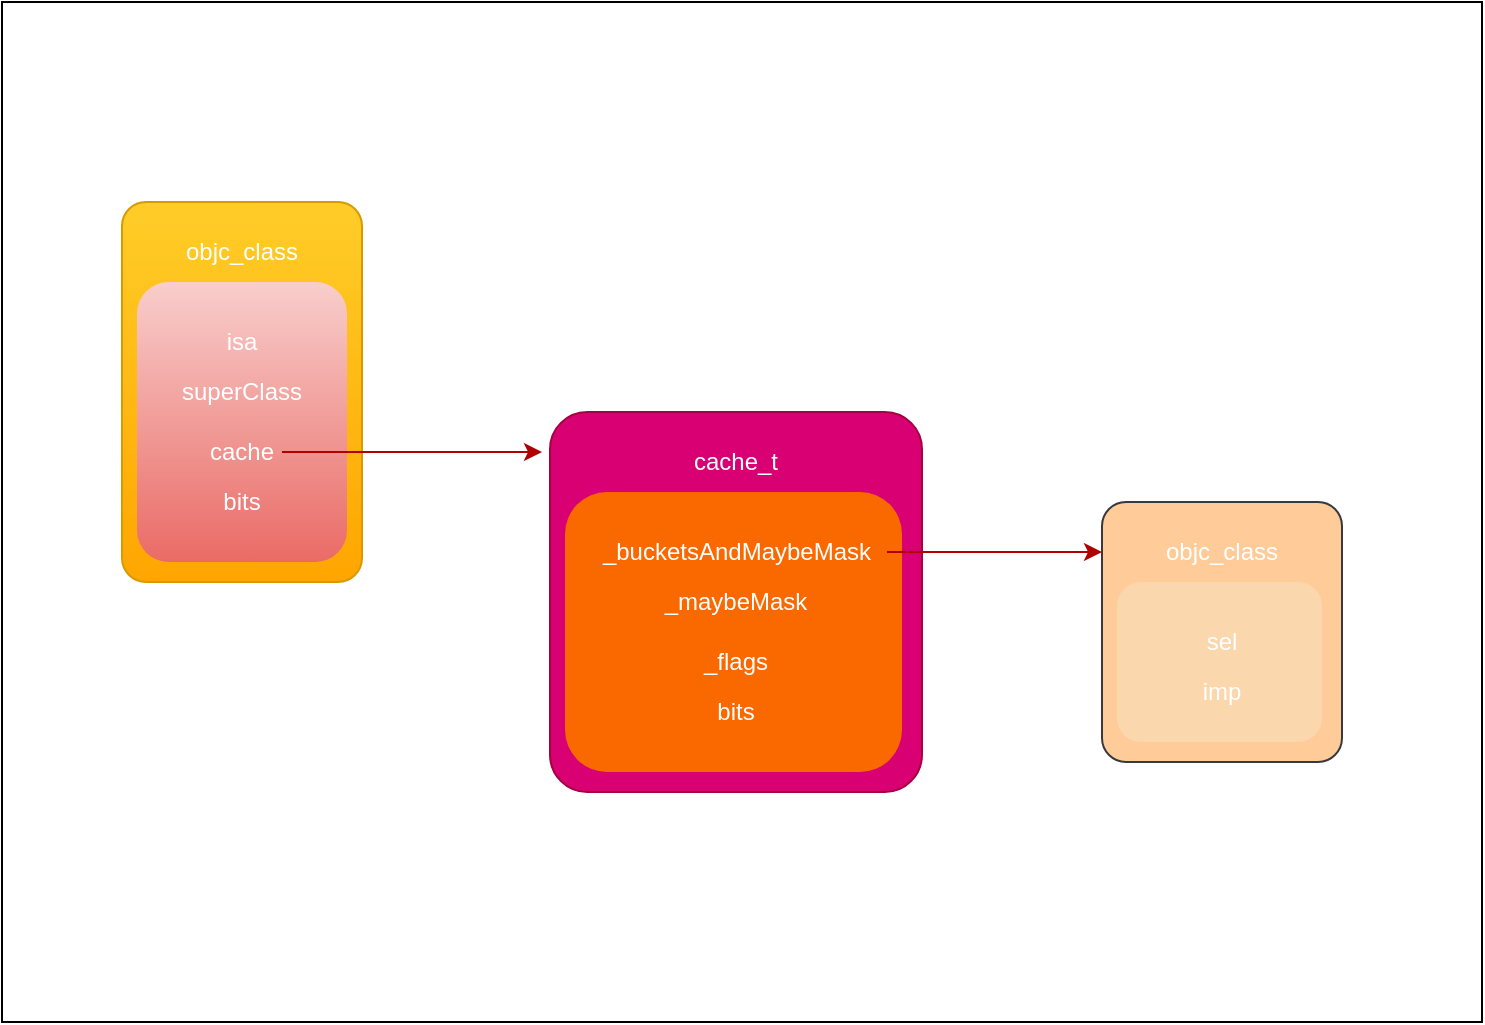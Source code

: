 <mxfile version="16.4.7" type="github">
  <diagram id="GWe7Bkh_3yiA04J57Kds" name="Page-1">
    <mxGraphModel dx="2019" dy="1224" grid="1" gridSize="10" guides="1" tooltips="1" connect="1" arrows="1" fold="1" page="1" pageScale="1" pageWidth="827" pageHeight="1169" math="0" shadow="0">
      <root>
        <mxCell id="0" />
        <mxCell id="1" parent="0" />
        <mxCell id="cwMvu9VMHTUKVl1rPx6v-28" value="" style="rounded=0;whiteSpace=wrap;html=1;fontColor=#ffffff;fillColor=default;" vertex="1" parent="1">
          <mxGeometry x="20" y="110" width="740" height="510" as="geometry" />
        </mxCell>
        <mxCell id="cwMvu9VMHTUKVl1rPx6v-1" value="" style="rounded=1;whiteSpace=wrap;html=1;fillColor=#ffcd28;strokeColor=#d79b00;gradientColor=#ffa500;arcSize=10;" vertex="1" parent="1">
          <mxGeometry x="80" y="210" width="120" height="190" as="geometry" />
        </mxCell>
        <mxCell id="cwMvu9VMHTUKVl1rPx6v-2" value="&lt;font color=&quot;#ffffff&quot;&gt;objc_class&lt;/font&gt;" style="text;html=1;align=center;verticalAlign=middle;whiteSpace=wrap;rounded=0;" vertex="1" parent="1">
          <mxGeometry x="110" y="220" width="60" height="30" as="geometry" />
        </mxCell>
        <mxCell id="cwMvu9VMHTUKVl1rPx6v-3" value="" style="rounded=1;whiteSpace=wrap;html=1;fillColor=#f8cecc;strokeColor=none;gradientColor=#ea6b66;" vertex="1" parent="1">
          <mxGeometry x="87.5" y="250" width="105" height="140" as="geometry" />
        </mxCell>
        <mxCell id="cwMvu9VMHTUKVl1rPx6v-4" value="&lt;font color=&quot;#ffffff&quot;&gt;isa&lt;/font&gt;" style="text;html=1;strokeColor=none;fillColor=none;align=center;verticalAlign=middle;whiteSpace=wrap;rounded=0;" vertex="1" parent="1">
          <mxGeometry x="110" y="270" width="60" height="20" as="geometry" />
        </mxCell>
        <mxCell id="cwMvu9VMHTUKVl1rPx6v-5" value="&lt;font color=&quot;#ffffff&quot;&gt;superClass&lt;/font&gt;" style="text;html=1;strokeColor=none;fillColor=none;align=center;verticalAlign=middle;whiteSpace=wrap;rounded=0;" vertex="1" parent="1">
          <mxGeometry x="110" y="295" width="60" height="20" as="geometry" />
        </mxCell>
        <mxCell id="cwMvu9VMHTUKVl1rPx6v-6" value="&lt;font color=&quot;#ffffff&quot;&gt;cache&lt;/font&gt;" style="text;html=1;strokeColor=none;fillColor=none;align=center;verticalAlign=middle;whiteSpace=wrap;rounded=0;" vertex="1" parent="1">
          <mxGeometry x="110" y="330" width="60" height="10" as="geometry" />
        </mxCell>
        <mxCell id="cwMvu9VMHTUKVl1rPx6v-7" value="&lt;font color=&quot;#ffffff&quot;&gt;bits&lt;/font&gt;" style="text;html=1;strokeColor=none;fillColor=none;align=center;verticalAlign=middle;whiteSpace=wrap;rounded=0;" vertex="1" parent="1">
          <mxGeometry x="110" y="350" width="60" height="20" as="geometry" />
        </mxCell>
        <mxCell id="cwMvu9VMHTUKVl1rPx6v-9" value="" style="rounded=1;whiteSpace=wrap;html=1;fillColor=#d80073;strokeColor=#A50040;arcSize=10;fontColor=#ffffff;" vertex="1" parent="1">
          <mxGeometry x="294" y="315" width="186" height="190" as="geometry" />
        </mxCell>
        <mxCell id="cwMvu9VMHTUKVl1rPx6v-17" value="" style="edgeStyle=orthogonalEdgeStyle;rounded=0;orthogonalLoop=1;jettySize=auto;html=1;fontColor=#ffffff;" edge="1" parent="1" source="cwMvu9VMHTUKVl1rPx6v-10" target="cwMvu9VMHTUKVl1rPx6v-11">
          <mxGeometry relative="1" as="geometry" />
        </mxCell>
        <mxCell id="cwMvu9VMHTUKVl1rPx6v-10" value="&lt;font color=&quot;#ffffff&quot;&gt;cache_t&lt;/font&gt;" style="text;html=1;align=center;verticalAlign=middle;whiteSpace=wrap;rounded=0;" vertex="1" parent="1">
          <mxGeometry x="357" y="325" width="60" height="30" as="geometry" />
        </mxCell>
        <mxCell id="cwMvu9VMHTUKVl1rPx6v-11" value="" style="rounded=1;whiteSpace=wrap;html=1;fillColor=#fa6800;strokeColor=none;fontColor=#000000;" vertex="1" parent="1">
          <mxGeometry x="301.5" y="355" width="168.5" height="140" as="geometry" />
        </mxCell>
        <mxCell id="cwMvu9VMHTUKVl1rPx6v-12" value="&lt;font color=&quot;#ffffff&quot;&gt;_bucketsAndMaybeMask&lt;/font&gt;" style="text;html=1;strokeColor=none;fillColor=none;align=center;verticalAlign=middle;whiteSpace=wrap;rounded=0;" vertex="1" parent="1">
          <mxGeometry x="311.5" y="375" width="151" height="20" as="geometry" />
        </mxCell>
        <mxCell id="cwMvu9VMHTUKVl1rPx6v-13" value="&lt;font color=&quot;#ffffff&quot;&gt;_maybeMask&lt;/font&gt;" style="text;html=1;strokeColor=none;fillColor=none;align=center;verticalAlign=middle;whiteSpace=wrap;rounded=0;" vertex="1" parent="1">
          <mxGeometry x="357" y="400" width="60" height="20" as="geometry" />
        </mxCell>
        <mxCell id="cwMvu9VMHTUKVl1rPx6v-14" value="&lt;font color=&quot;#ffffff&quot;&gt;_flags&lt;/font&gt;" style="text;html=1;strokeColor=none;fillColor=none;align=center;verticalAlign=middle;whiteSpace=wrap;rounded=0;" vertex="1" parent="1">
          <mxGeometry x="357" y="435" width="60" height="10" as="geometry" />
        </mxCell>
        <mxCell id="cwMvu9VMHTUKVl1rPx6v-15" value="&lt;font color=&quot;#ffffff&quot;&gt;bits&lt;/font&gt;" style="text;html=1;strokeColor=none;fillColor=none;align=center;verticalAlign=middle;whiteSpace=wrap;rounded=0;" vertex="1" parent="1">
          <mxGeometry x="357" y="455" width="60" height="20" as="geometry" />
        </mxCell>
        <mxCell id="cwMvu9VMHTUKVl1rPx6v-18" value="" style="rounded=1;whiteSpace=wrap;html=1;fillColor=#ffcc99;strokeColor=#36393d;arcSize=10;" vertex="1" parent="1">
          <mxGeometry x="570" y="360" width="120" height="130" as="geometry" />
        </mxCell>
        <mxCell id="cwMvu9VMHTUKVl1rPx6v-19" value="&lt;font color=&quot;#ffffff&quot;&gt;objc_class&lt;/font&gt;" style="text;html=1;align=center;verticalAlign=middle;whiteSpace=wrap;rounded=0;" vertex="1" parent="1">
          <mxGeometry x="600" y="370" width="60" height="30" as="geometry" />
        </mxCell>
        <mxCell id="cwMvu9VMHTUKVl1rPx6v-20" value="" style="rounded=1;whiteSpace=wrap;html=1;fillColor=#fad7ac;strokeColor=none;" vertex="1" parent="1">
          <mxGeometry x="577.5" y="400" width="102.5" height="80" as="geometry" />
        </mxCell>
        <mxCell id="cwMvu9VMHTUKVl1rPx6v-21" value="&lt;font color=&quot;#ffffff&quot;&gt;sel&lt;/font&gt;" style="text;html=1;strokeColor=none;fillColor=none;align=center;verticalAlign=middle;whiteSpace=wrap;rounded=0;" vertex="1" parent="1">
          <mxGeometry x="600" y="420" width="60" height="20" as="geometry" />
        </mxCell>
        <mxCell id="cwMvu9VMHTUKVl1rPx6v-22" value="&lt;font color=&quot;#ffffff&quot;&gt;imp&lt;/font&gt;" style="text;html=1;strokeColor=none;fillColor=none;align=center;verticalAlign=middle;whiteSpace=wrap;rounded=0;" vertex="1" parent="1">
          <mxGeometry x="600" y="445" width="60" height="20" as="geometry" />
        </mxCell>
        <mxCell id="cwMvu9VMHTUKVl1rPx6v-26" value="" style="endArrow=classic;html=1;rounded=0;fontColor=#ffffff;fillColor=#e51400;strokeColor=#B20000;" edge="1" parent="1">
          <mxGeometry width="50" height="50" relative="1" as="geometry">
            <mxPoint x="160" y="335" as="sourcePoint" />
            <mxPoint x="290" y="335" as="targetPoint" />
          </mxGeometry>
        </mxCell>
        <mxCell id="cwMvu9VMHTUKVl1rPx6v-27" value="" style="endArrow=classic;html=1;rounded=0;fontColor=#ffffff;fillColor=#e51400;strokeColor=#B20000;" edge="1" parent="1" source="cwMvu9VMHTUKVl1rPx6v-12">
          <mxGeometry width="50" height="50" relative="1" as="geometry">
            <mxPoint x="470" y="388" as="sourcePoint" />
            <mxPoint x="570" y="385" as="targetPoint" />
          </mxGeometry>
        </mxCell>
      </root>
    </mxGraphModel>
  </diagram>
</mxfile>

